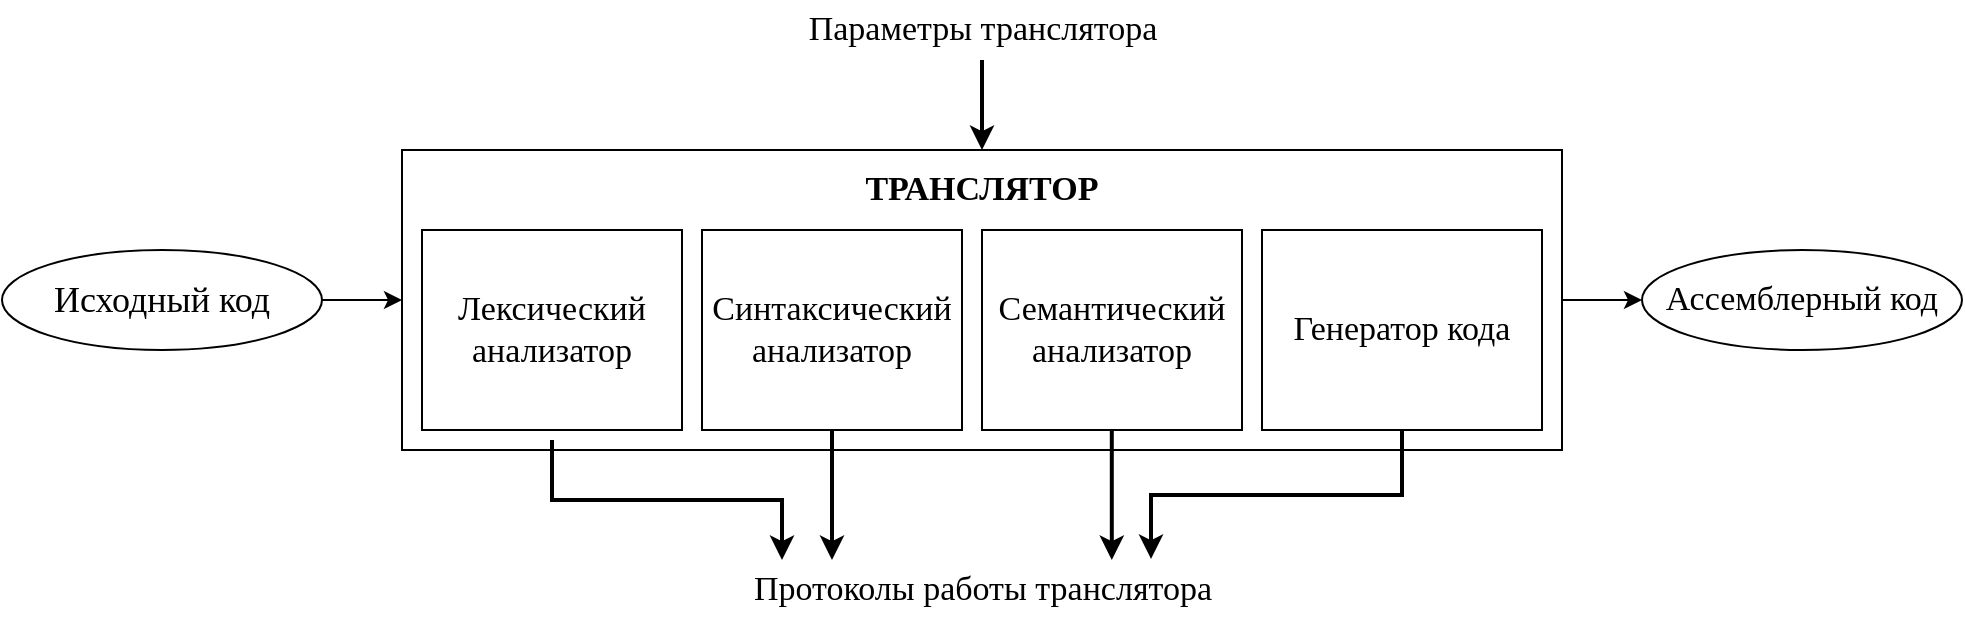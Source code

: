 <mxfile version="24.9.3">
  <diagram name="Страница — 1" id="LnCkv36wJXgLS0YKFTVz">
    <mxGraphModel dx="304" dy="595" grid="1" gridSize="10" guides="1" tooltips="1" connect="1" arrows="1" fold="1" page="1" pageScale="1" pageWidth="1169" pageHeight="827" math="0" shadow="0">
      <root>
        <mxCell id="0" />
        <mxCell id="1" parent="0" />
        <mxCell id="xRowAdIQk2iJQzRJVS80-1" value="Параметры транслятора" style="text;html=1;align=center;verticalAlign=middle;resizable=0;points=[];autosize=1;strokeColor=none;fillColor=none;fontSize=17;fontFamily=Times New Roman;" parent="1" vertex="1">
          <mxGeometry x="390" y="45" width="200" height="30" as="geometry" />
        </mxCell>
        <mxCell id="xRowAdIQk2iJQzRJVS80-28" style="edgeStyle=orthogonalEdgeStyle;rounded=0;orthogonalLoop=1;jettySize=auto;html=1;exitX=1;exitY=0.5;exitDx=0;exitDy=0;entryX=0;entryY=0.5;entryDx=0;entryDy=0;fontFamily=Times New Roman;fontSize=17;" parent="1" source="xRowAdIQk2iJQzRJVS80-2" target="xRowAdIQk2iJQzRJVS80-4" edge="1">
          <mxGeometry relative="1" as="geometry" />
        </mxCell>
        <mxCell id="xRowAdIQk2iJQzRJVS80-2" value="Исходный код" style="ellipse;whiteSpace=wrap;html=1;fontSize=18;fontFamily=Times New Roman;" parent="1" vertex="1">
          <mxGeometry y="170" width="160" height="50" as="geometry" />
        </mxCell>
        <mxCell id="xRowAdIQk2iJQzRJVS80-27" style="edgeStyle=orthogonalEdgeStyle;rounded=0;orthogonalLoop=1;jettySize=auto;html=1;exitX=1;exitY=0.5;exitDx=0;exitDy=0;entryX=0;entryY=0.5;entryDx=0;entryDy=0;fontFamily=Times New Roman;fontSize=17;" parent="1" source="xRowAdIQk2iJQzRJVS80-4" target="xRowAdIQk2iJQzRJVS80-15" edge="1">
          <mxGeometry relative="1" as="geometry" />
        </mxCell>
        <mxCell id="xRowAdIQk2iJQzRJVS80-4" value="ТРАНСЛЯТОР" style="rounded=0;whiteSpace=wrap;html=1;fontSize=17;fontFamily=Times New Roman;fontStyle=1;labelPosition=center;verticalLabelPosition=middle;align=center;verticalAlign=middle;spacingBottom=110;" parent="1" vertex="1">
          <mxGeometry x="200" y="120" width="580" height="150" as="geometry" />
        </mxCell>
        <mxCell id="xRowAdIQk2iJQzRJVS80-5" value="Протоколы работы транслятора" style="text;html=1;align=center;verticalAlign=middle;resizable=0;points=[];autosize=1;strokeColor=none;fillColor=none;fontSize=17;fontFamily=Times New Roman;" parent="1" vertex="1">
          <mxGeometry x="365" y="325" width="250" height="30" as="geometry" />
        </mxCell>
        <mxCell id="xRowAdIQk2iJQzRJVS80-29" style="edgeStyle=orthogonalEdgeStyle;rounded=0;orthogonalLoop=1;jettySize=auto;html=1;exitX=0.5;exitY=1;exitDx=0;exitDy=0;strokeWidth=2;fontFamily=Times New Roman;fontSize=17;" parent="1" edge="1">
          <mxGeometry relative="1" as="geometry">
            <mxPoint x="390" y="325" as="targetPoint" />
            <Array as="points">
              <mxPoint x="275" y="295" />
              <mxPoint x="390" y="295" />
            </Array>
            <mxPoint x="275" y="265" as="sourcePoint" />
          </mxGeometry>
        </mxCell>
        <mxCell id="xRowAdIQk2iJQzRJVS80-11" value="&lt;font&gt;Лексический анализатор&lt;/font&gt;" style="rounded=0;whiteSpace=wrap;html=1;fontSize=17;fontFamily=Times New Roman;" parent="1" vertex="1">
          <mxGeometry x="210" y="160" width="130" height="100" as="geometry" />
        </mxCell>
        <mxCell id="xRowAdIQk2iJQzRJVS80-15" value="Ассемблерный код" style="ellipse;whiteSpace=wrap;html=1;fontSize=17;fontFamily=Times New Roman;" parent="1" vertex="1">
          <mxGeometry x="820" y="170" width="160" height="50" as="geometry" />
        </mxCell>
        <mxCell id="xRowAdIQk2iJQzRJVS80-30" value="" style="edgeStyle=orthogonalEdgeStyle;rounded=0;orthogonalLoop=1;jettySize=auto;html=1;strokeWidth=2;fontFamily=Times New Roman;fontSize=17;" parent="1" source="xRowAdIQk2iJQzRJVS80-20" target="xRowAdIQk2iJQzRJVS80-5" edge="1">
          <mxGeometry relative="1" as="geometry">
            <Array as="points">
              <mxPoint x="415" y="310" />
              <mxPoint x="415" y="310" />
            </Array>
          </mxGeometry>
        </mxCell>
        <mxCell id="xRowAdIQk2iJQzRJVS80-20" value="&lt;font&gt;Синтаксический анализатор&lt;/font&gt;" style="rounded=0;whiteSpace=wrap;html=1;fontSize=17;fontFamily=Times New Roman;" parent="1" vertex="1">
          <mxGeometry x="350" y="160" width="130" height="100" as="geometry" />
        </mxCell>
        <mxCell id="xRowAdIQk2iJQzRJVS80-21" value="&lt;font&gt;Семантический анализатор&lt;/font&gt;" style="rounded=0;whiteSpace=wrap;html=1;fontSize=17;fontFamily=Times New Roman;" parent="1" vertex="1">
          <mxGeometry x="490" y="160" width="130" height="100" as="geometry" />
        </mxCell>
        <mxCell id="xRowAdIQk2iJQzRJVS80-22" value="Генератор кода" style="rounded=0;whiteSpace=wrap;html=1;fontSize=17;fontFamily=Times New Roman;" parent="1" vertex="1">
          <mxGeometry x="630" y="160" width="140" height="100" as="geometry" />
        </mxCell>
        <mxCell id="xRowAdIQk2iJQzRJVS80-32" style="edgeStyle=orthogonalEdgeStyle;rounded=0;orthogonalLoop=1;jettySize=auto;html=1;exitX=0.5;exitY=1;exitDx=0;exitDy=0;entryX=0.838;entryY=-0.018;entryDx=0;entryDy=0;entryPerimeter=0;strokeWidth=2;fontFamily=Times New Roman;fontSize=17;" parent="1" source="xRowAdIQk2iJQzRJVS80-22" target="xRowAdIQk2iJQzRJVS80-5" edge="1">
          <mxGeometry relative="1" as="geometry" />
        </mxCell>
        <mxCell id="xRowAdIQk2iJQzRJVS80-34" value="" style="endArrow=classic;html=1;rounded=0;entryX=0.5;entryY=0;entryDx=0;entryDy=0;exitX=0.5;exitY=1;exitDx=0;exitDy=0;exitPerimeter=0;strokeWidth=2;fontFamily=Times New Roman;fontSize=17;" parent="1" source="xRowAdIQk2iJQzRJVS80-1" target="xRowAdIQk2iJQzRJVS80-4" edge="1">
          <mxGeometry width="50" height="50" relative="1" as="geometry">
            <mxPoint x="490" y="100" as="sourcePoint" />
            <mxPoint x="530" y="70" as="targetPoint" />
          </mxGeometry>
        </mxCell>
        <mxCell id="tuz9g__6UU8fTgkN5ugv-3" value="" style="edgeStyle=orthogonalEdgeStyle;rounded=0;orthogonalLoop=1;jettySize=auto;html=1;strokeWidth=2;fontFamily=Times New Roman;fontSize=17;" edge="1" parent="1">
          <mxGeometry relative="1" as="geometry">
            <Array as="points">
              <mxPoint x="554.9" y="310" />
              <mxPoint x="554.9" y="310" />
            </Array>
            <mxPoint x="554.9" y="260" as="sourcePoint" />
            <mxPoint x="554.9" y="325" as="targetPoint" />
          </mxGeometry>
        </mxCell>
      </root>
    </mxGraphModel>
  </diagram>
</mxfile>
